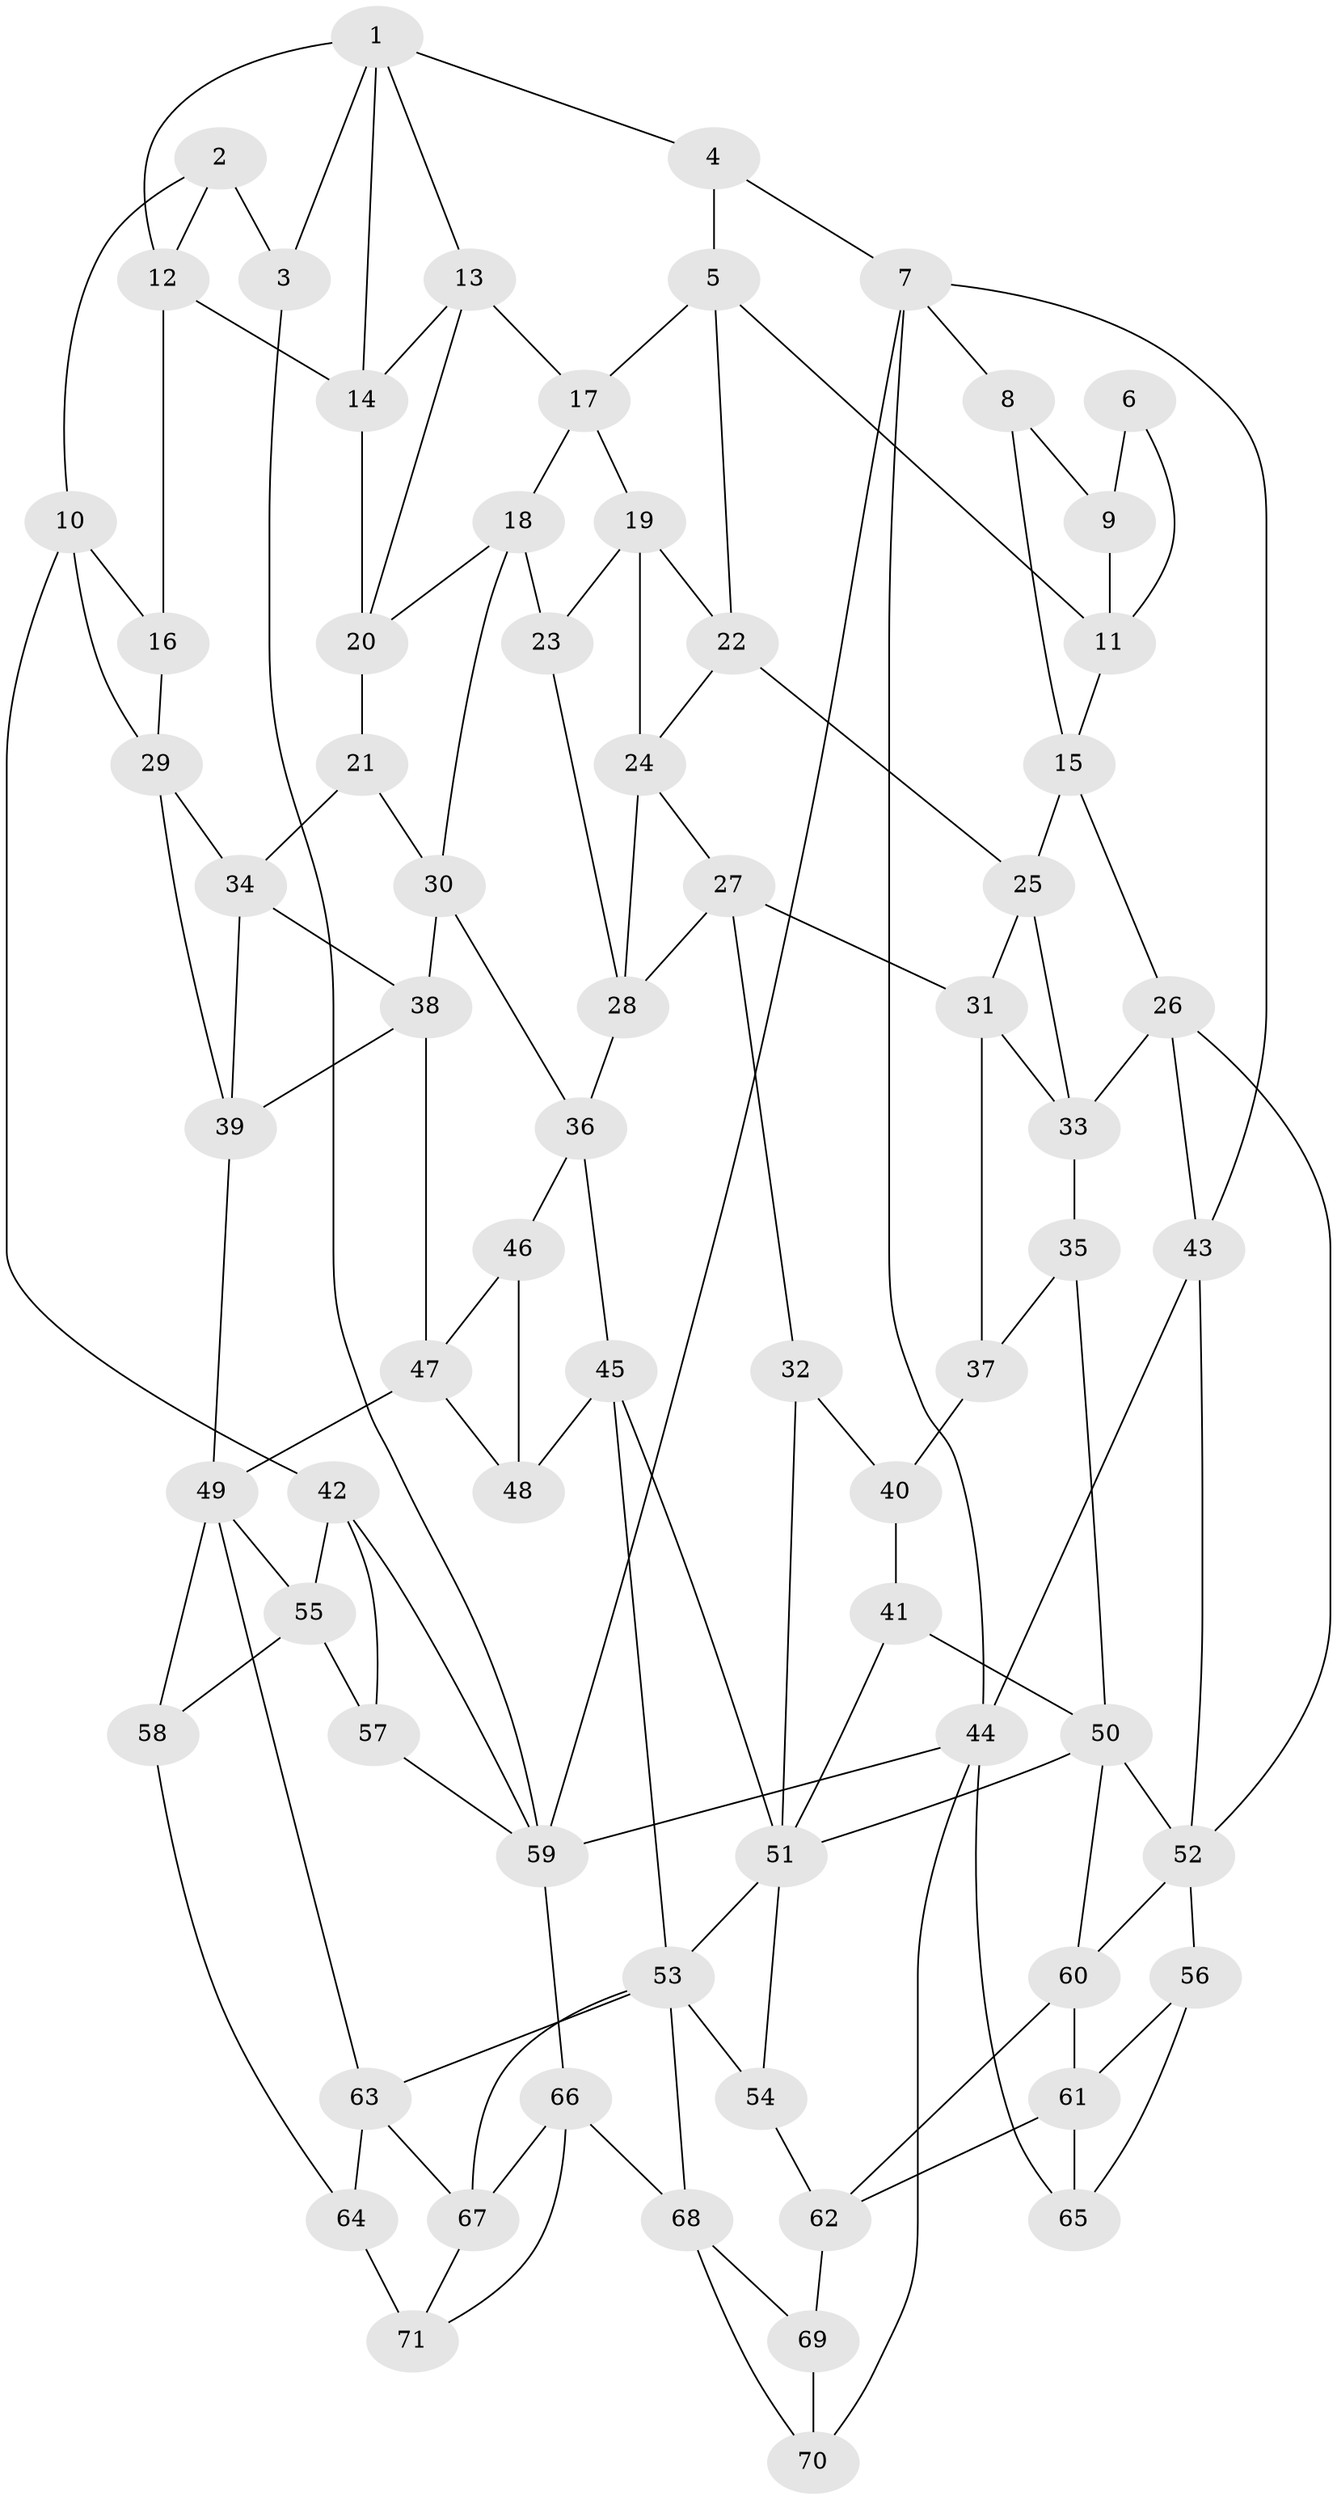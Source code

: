 // original degree distribution, {3: 0.028169014084507043, 4: 0.21830985915492956, 5: 0.5211267605633803, 6: 0.2323943661971831}
// Generated by graph-tools (version 1.1) at 2025/27/03/09/25 03:27:14]
// undirected, 71 vertices, 135 edges
graph export_dot {
graph [start="1"]
  node [color=gray90,style=filled];
  1;
  2;
  3;
  4;
  5;
  6;
  7;
  8;
  9;
  10;
  11;
  12;
  13;
  14;
  15;
  16;
  17;
  18;
  19;
  20;
  21;
  22;
  23;
  24;
  25;
  26;
  27;
  28;
  29;
  30;
  31;
  32;
  33;
  34;
  35;
  36;
  37;
  38;
  39;
  40;
  41;
  42;
  43;
  44;
  45;
  46;
  47;
  48;
  49;
  50;
  51;
  52;
  53;
  54;
  55;
  56;
  57;
  58;
  59;
  60;
  61;
  62;
  63;
  64;
  65;
  66;
  67;
  68;
  69;
  70;
  71;
  1 -- 3 [weight=1.0];
  1 -- 4 [weight=1.0];
  1 -- 12 [weight=1.0];
  1 -- 13 [weight=1.0];
  1 -- 14 [weight=1.0];
  2 -- 3 [weight=1.0];
  2 -- 10 [weight=1.0];
  2 -- 12 [weight=1.0];
  3 -- 59 [weight=1.0];
  4 -- 5 [weight=1.0];
  4 -- 7 [weight=1.0];
  5 -- 11 [weight=1.0];
  5 -- 17 [weight=1.0];
  5 -- 22 [weight=1.0];
  6 -- 9 [weight=2.0];
  6 -- 11 [weight=1.0];
  7 -- 8 [weight=1.0];
  7 -- 43 [weight=1.0];
  7 -- 44 [weight=1.0];
  7 -- 59 [weight=1.0];
  8 -- 9 [weight=1.0];
  8 -- 15 [weight=1.0];
  9 -- 11 [weight=1.0];
  10 -- 16 [weight=1.0];
  10 -- 29 [weight=1.0];
  10 -- 42 [weight=1.0];
  11 -- 15 [weight=1.0];
  12 -- 14 [weight=1.0];
  12 -- 16 [weight=1.0];
  13 -- 14 [weight=1.0];
  13 -- 17 [weight=1.0];
  13 -- 20 [weight=1.0];
  14 -- 20 [weight=1.0];
  15 -- 25 [weight=1.0];
  15 -- 26 [weight=1.0];
  16 -- 29 [weight=1.0];
  17 -- 18 [weight=1.0];
  17 -- 19 [weight=1.0];
  18 -- 20 [weight=1.0];
  18 -- 23 [weight=1.0];
  18 -- 30 [weight=1.0];
  19 -- 22 [weight=1.0];
  19 -- 23 [weight=1.0];
  19 -- 24 [weight=1.0];
  20 -- 21 [weight=1.0];
  21 -- 30 [weight=1.0];
  21 -- 34 [weight=1.0];
  22 -- 24 [weight=1.0];
  22 -- 25 [weight=1.0];
  23 -- 28 [weight=1.0];
  24 -- 27 [weight=1.0];
  24 -- 28 [weight=1.0];
  25 -- 31 [weight=1.0];
  25 -- 33 [weight=1.0];
  26 -- 33 [weight=1.0];
  26 -- 43 [weight=1.0];
  26 -- 52 [weight=1.0];
  27 -- 28 [weight=1.0];
  27 -- 31 [weight=1.0];
  27 -- 32 [weight=1.0];
  28 -- 36 [weight=1.0];
  29 -- 34 [weight=1.0];
  29 -- 39 [weight=1.0];
  30 -- 36 [weight=1.0];
  30 -- 38 [weight=1.0];
  31 -- 33 [weight=1.0];
  31 -- 37 [weight=1.0];
  32 -- 40 [weight=1.0];
  32 -- 51 [weight=1.0];
  33 -- 35 [weight=1.0];
  34 -- 38 [weight=1.0];
  34 -- 39 [weight=1.0];
  35 -- 37 [weight=1.0];
  35 -- 50 [weight=1.0];
  36 -- 45 [weight=1.0];
  36 -- 46 [weight=1.0];
  37 -- 40 [weight=2.0];
  38 -- 39 [weight=1.0];
  38 -- 47 [weight=1.0];
  39 -- 49 [weight=1.0];
  40 -- 41 [weight=1.0];
  41 -- 50 [weight=1.0];
  41 -- 51 [weight=1.0];
  42 -- 55 [weight=1.0];
  42 -- 57 [weight=1.0];
  42 -- 59 [weight=1.0];
  43 -- 44 [weight=1.0];
  43 -- 52 [weight=1.0];
  44 -- 59 [weight=1.0];
  44 -- 65 [weight=1.0];
  44 -- 70 [weight=1.0];
  45 -- 48 [weight=1.0];
  45 -- 51 [weight=1.0];
  45 -- 53 [weight=1.0];
  46 -- 47 [weight=1.0];
  46 -- 48 [weight=2.0];
  47 -- 48 [weight=1.0];
  47 -- 49 [weight=1.0];
  49 -- 55 [weight=1.0];
  49 -- 58 [weight=2.0];
  49 -- 63 [weight=1.0];
  50 -- 51 [weight=1.0];
  50 -- 52 [weight=2.0];
  50 -- 60 [weight=1.0];
  51 -- 53 [weight=1.0];
  51 -- 54 [weight=1.0];
  52 -- 56 [weight=1.0];
  52 -- 60 [weight=1.0];
  53 -- 54 [weight=1.0];
  53 -- 63 [weight=1.0];
  53 -- 67 [weight=1.0];
  53 -- 68 [weight=1.0];
  54 -- 62 [weight=1.0];
  55 -- 57 [weight=1.0];
  55 -- 58 [weight=1.0];
  56 -- 61 [weight=1.0];
  56 -- 65 [weight=1.0];
  57 -- 59 [weight=1.0];
  58 -- 64 [weight=1.0];
  59 -- 66 [weight=1.0];
  60 -- 61 [weight=1.0];
  60 -- 62 [weight=1.0];
  61 -- 62 [weight=1.0];
  61 -- 65 [weight=1.0];
  62 -- 69 [weight=1.0];
  63 -- 64 [weight=1.0];
  63 -- 67 [weight=1.0];
  64 -- 71 [weight=2.0];
  66 -- 67 [weight=1.0];
  66 -- 68 [weight=1.0];
  66 -- 71 [weight=1.0];
  67 -- 71 [weight=1.0];
  68 -- 69 [weight=1.0];
  68 -- 70 [weight=1.0];
  69 -- 70 [weight=1.0];
}
